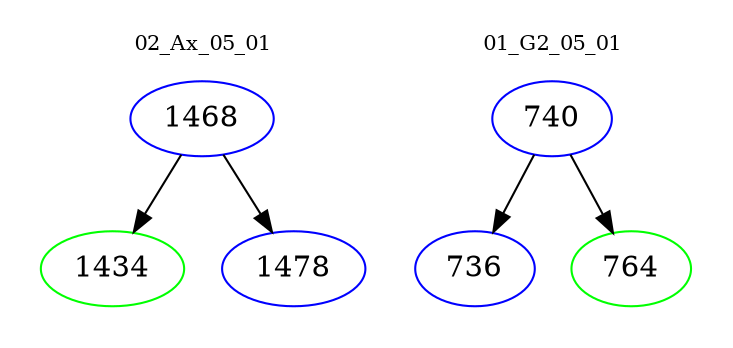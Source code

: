 digraph{
subgraph cluster_0 {
color = white
label = "02_Ax_05_01";
fontsize=10;
T0_1468 [label="1468", color="blue"]
T0_1468 -> T0_1434 [color="black"]
T0_1434 [label="1434", color="green"]
T0_1468 -> T0_1478 [color="black"]
T0_1478 [label="1478", color="blue"]
}
subgraph cluster_1 {
color = white
label = "01_G2_05_01";
fontsize=10;
T1_740 [label="740", color="blue"]
T1_740 -> T1_736 [color="black"]
T1_736 [label="736", color="blue"]
T1_740 -> T1_764 [color="black"]
T1_764 [label="764", color="green"]
}
}
